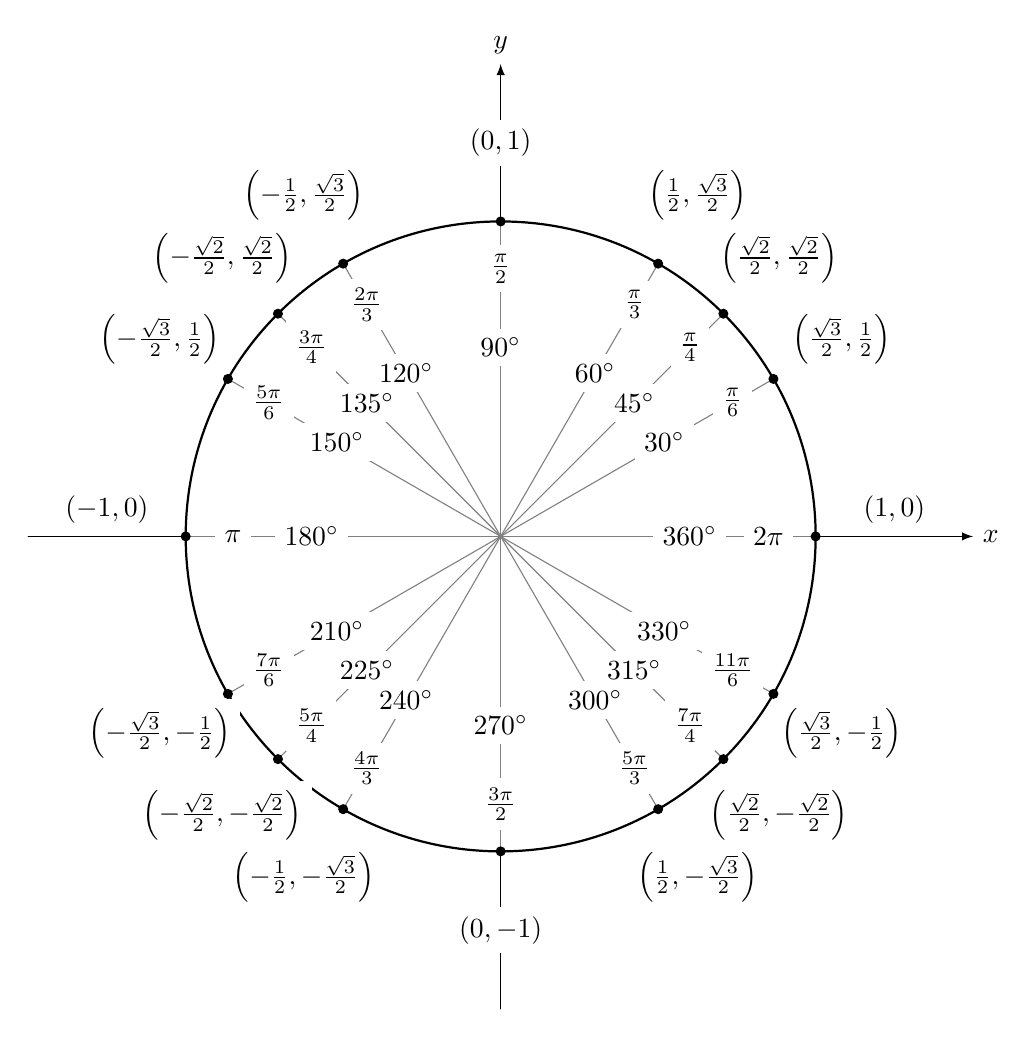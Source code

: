 \begin{tikzpicture}[scale=4,cap=round,>=latex]
 % Unit circle
% Author: Supreme Aryal
% Modified by Arnaud Bodin
% A unit circle with cosine and sine values for some
% common angles.

        % draw the coordinates
        \draw[->] (-1.5cm,0cm) -- (1.5cm,0cm) node[right,fill=white] {$x$};
        \draw[->] (0cm,-1.5cm) -- (0cm,1.5cm) node[above,fill=white] {$y$};

        % draw the unit circle
        \draw[thick] (0cm,0cm) circle(1cm);

        \foreach \x in {30,60,...,360} {
                % lines from center to point
                \draw[gray] (0cm,0cm) -- (\x:1cm);
                % dots at each point
                \filldraw[black] (\x:1cm) circle(0.4pt);
                % draw each angle in degrees
                \draw (\x:0.6cm) node[fill=white] {$\x^\circ$};
        }
        \foreach \x in {45,135,225,315} {
                % lines from center to point
                \draw[gray] (0cm,0cm) -- (\x:1cm);
                % dots at each point
                \filldraw[black] (\x:1cm) circle(0.4pt);
                % draw each angle in degrees
                \draw (\x:0.6cm) node[fill=white] {$\x^\circ$};
        }
        % draw each angle in radians
        \foreach \x/\xtext in {
            30/\frac{\pi}{6},
            45/\frac{\pi}{4},
            60/\frac{\pi}{3},
            90/\frac{\pi}{2},
            120/\frac{2\pi}{3},
            135/\frac{3\pi}{4},
            150/\frac{5\pi}{6},
            180/\pi,
            210/\frac{7\pi}{6},
            225/\frac{5\pi}{4},
            240/\frac{4\pi}{3},
            270/\frac{3\pi}{2},
            300/\frac{5\pi}{3},
            315/\frac{7\pi}{4},
            330/\frac{11\pi}{6},
            360/2\pi}
                \draw (\x:0.85cm) node[fill=white] {$\xtext$};

        \foreach \x/\xtext/\y in {
            % the coordinates for the first quadrant
            30/\frac{\sqrt{3}}{2}/\frac{1}{2},
            45/\frac{\sqrt{2}}{2}/\frac{\sqrt{2}}{2},
            60/\frac{1}{2}/\frac{\sqrt{3}}{2},
            % the coordinates for the second quadrant
            150/-\frac{\sqrt{3}}{2}/\frac{1}{2},
            135/-\frac{\sqrt{2}}{2}/\frac{\sqrt{2}}{2},
            120/-\frac{1}{2}/\frac{\sqrt{3}}{2},
            % the coordinates for the third quadrant
            210/-\frac{\sqrt{3}}{2}/-\frac{1}{2},
            225/-\frac{\sqrt{2}}{2}/-\frac{\sqrt{2}}{2},
            240/-\frac{1}{2}/-\frac{\sqrt{3}}{2},
            % the coordinates for the fourth quadrant
            330/\frac{\sqrt{3}}{2}/-\frac{1}{2},
            315/\frac{\sqrt{2}}{2}/-\frac{\sqrt{2}}{2},
            300/\frac{1}{2}/-\frac{\sqrt{3}}{2}}
                \draw (\x:1.25cm) node[fill=white] {$\left(\xtext,\y\right)$};

        % draw the horizontal and vertical coordinates
        % the placement is better this way
        \draw (-1.25cm,0cm) node[above=1pt] {$(-1,0)$}
              (1.25cm,0cm)  node[above=1pt] {$(1,0)$}
              (0cm,-1.25cm) node[fill=white] {$(0,-1)$}
              (0cm,1.25cm)  node[fill=white] {$(0,1)$};

\end{tikzpicture}
